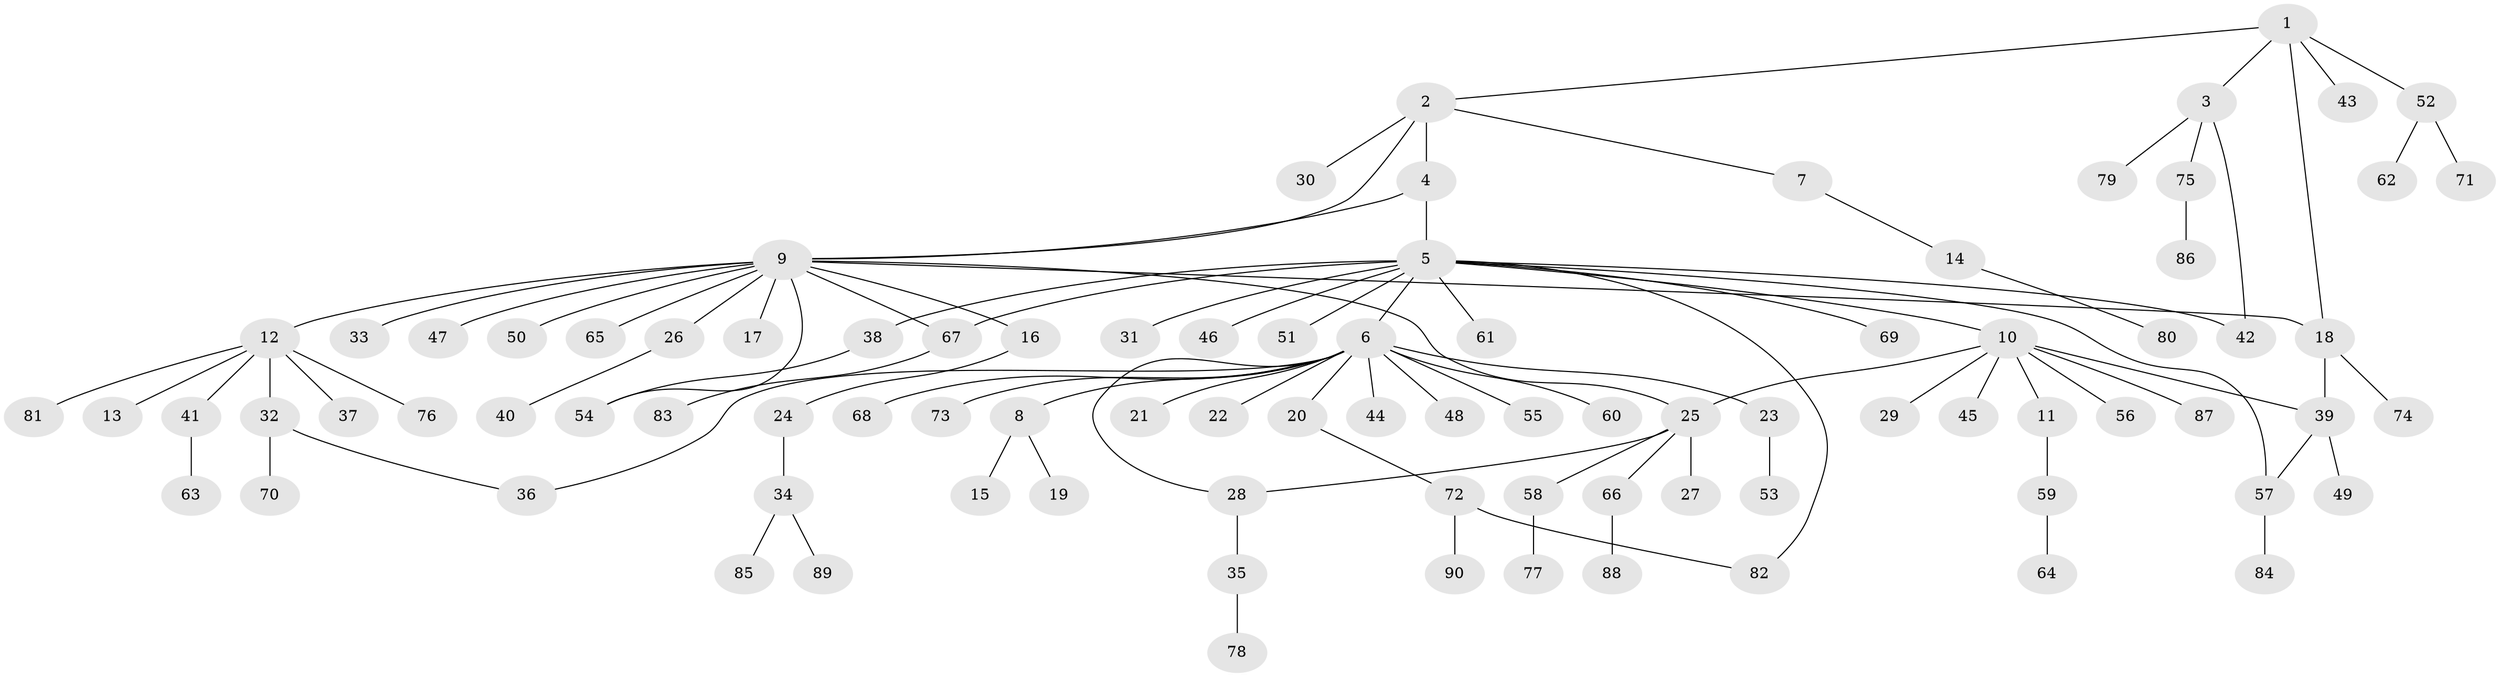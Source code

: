 // Generated by graph-tools (version 1.1) at 2025/11/02/27/25 16:11:13]
// undirected, 90 vertices, 100 edges
graph export_dot {
graph [start="1"]
  node [color=gray90,style=filled];
  1;
  2;
  3;
  4;
  5;
  6;
  7;
  8;
  9;
  10;
  11;
  12;
  13;
  14;
  15;
  16;
  17;
  18;
  19;
  20;
  21;
  22;
  23;
  24;
  25;
  26;
  27;
  28;
  29;
  30;
  31;
  32;
  33;
  34;
  35;
  36;
  37;
  38;
  39;
  40;
  41;
  42;
  43;
  44;
  45;
  46;
  47;
  48;
  49;
  50;
  51;
  52;
  53;
  54;
  55;
  56;
  57;
  58;
  59;
  60;
  61;
  62;
  63;
  64;
  65;
  66;
  67;
  68;
  69;
  70;
  71;
  72;
  73;
  74;
  75;
  76;
  77;
  78;
  79;
  80;
  81;
  82;
  83;
  84;
  85;
  86;
  87;
  88;
  89;
  90;
  1 -- 2;
  1 -- 3;
  1 -- 18;
  1 -- 43;
  1 -- 52;
  2 -- 4;
  2 -- 7;
  2 -- 9;
  2 -- 30;
  3 -- 42;
  3 -- 75;
  3 -- 79;
  4 -- 5;
  4 -- 9;
  5 -- 6;
  5 -- 10;
  5 -- 31;
  5 -- 38;
  5 -- 42;
  5 -- 46;
  5 -- 51;
  5 -- 57;
  5 -- 61;
  5 -- 67;
  5 -- 69;
  5 -- 82;
  6 -- 8;
  6 -- 20;
  6 -- 21;
  6 -- 22;
  6 -- 23;
  6 -- 28;
  6 -- 36;
  6 -- 44;
  6 -- 48;
  6 -- 55;
  6 -- 60;
  6 -- 68;
  6 -- 73;
  7 -- 14;
  8 -- 15;
  8 -- 19;
  9 -- 12;
  9 -- 16;
  9 -- 17;
  9 -- 18;
  9 -- 25;
  9 -- 26;
  9 -- 33;
  9 -- 47;
  9 -- 50;
  9 -- 54;
  9 -- 65;
  9 -- 67;
  10 -- 11;
  10 -- 25;
  10 -- 29;
  10 -- 39;
  10 -- 45;
  10 -- 56;
  10 -- 87;
  11 -- 59;
  12 -- 13;
  12 -- 32;
  12 -- 37;
  12 -- 41;
  12 -- 76;
  12 -- 81;
  14 -- 80;
  16 -- 24;
  18 -- 39;
  18 -- 74;
  20 -- 72;
  23 -- 53;
  24 -- 34;
  25 -- 27;
  25 -- 28;
  25 -- 58;
  25 -- 66;
  26 -- 40;
  28 -- 35;
  32 -- 36;
  32 -- 70;
  34 -- 85;
  34 -- 89;
  35 -- 78;
  38 -- 54;
  39 -- 49;
  39 -- 57;
  41 -- 63;
  52 -- 62;
  52 -- 71;
  57 -- 84;
  58 -- 77;
  59 -- 64;
  66 -- 88;
  67 -- 83;
  72 -- 82;
  72 -- 90;
  75 -- 86;
}
